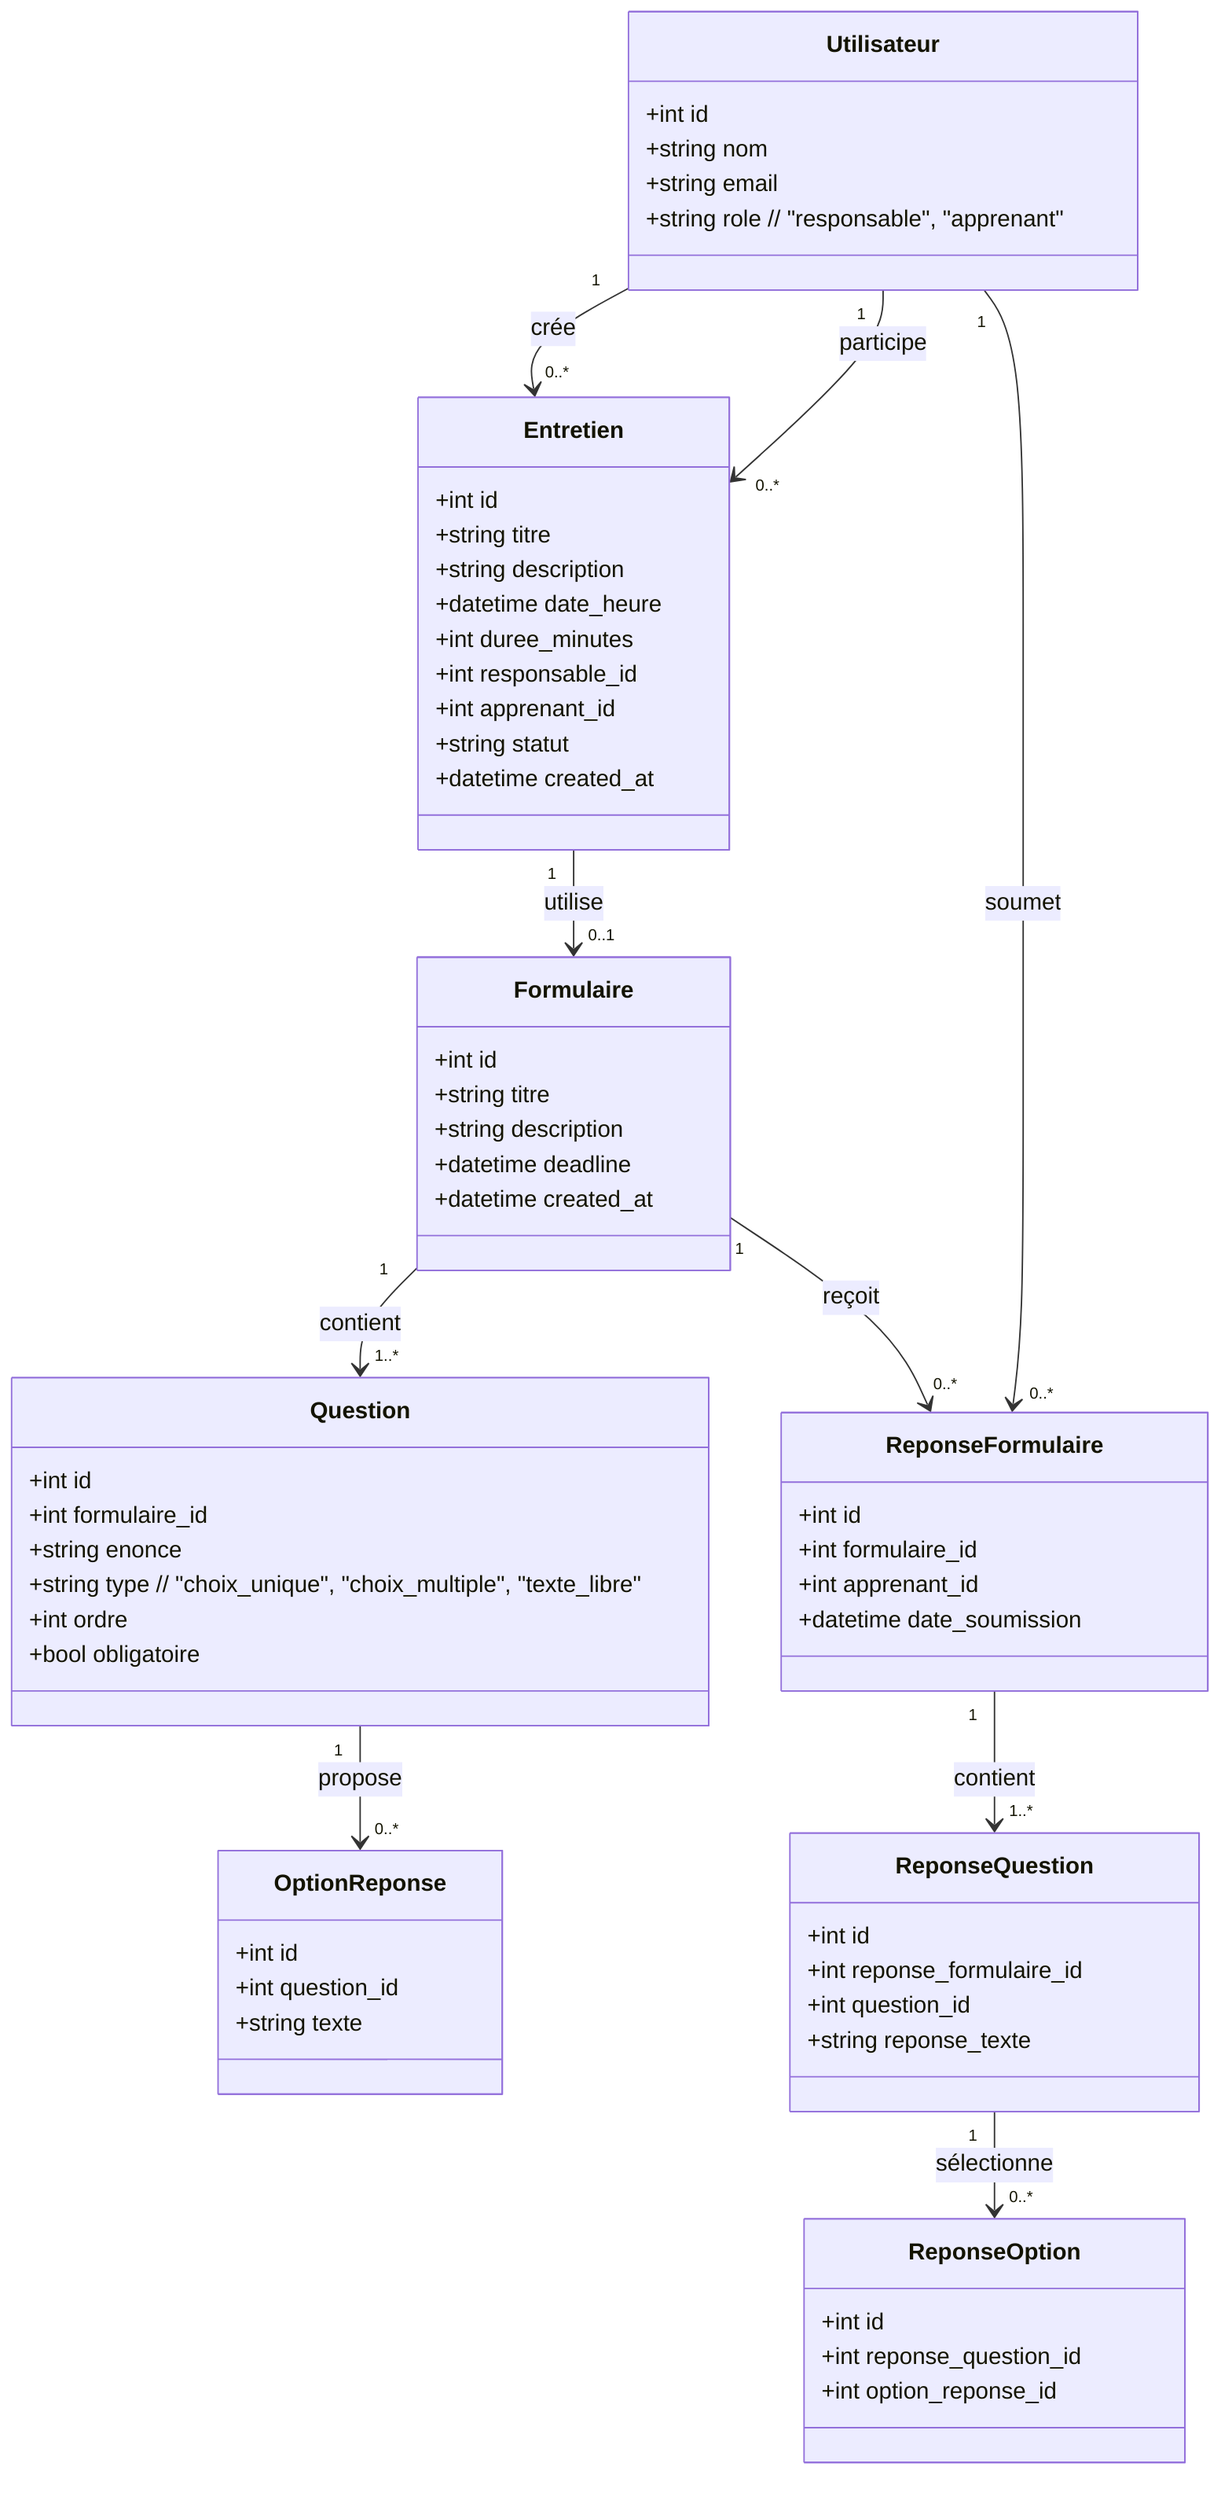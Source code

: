 classDiagram

class Utilisateur {
  +int id
  +string nom
  +string email
  +string role // "responsable", "apprenant"
}

class Entretien {
  +int id
  +string titre
  +string description
  +datetime date_heure
  +int duree_minutes
  +int responsable_id
  +int apprenant_id
  +string statut
  +datetime created_at
}

class Formulaire {
  +int id
  +string titre
  +string description
  +datetime deadline
  +datetime created_at
}

class Question {
  +int id
  +int formulaire_id
  +string enonce
  +string type // "choix_unique", "choix_multiple", "texte_libre"
  +int ordre
  +bool obligatoire
}

class OptionReponse {
  +int id
  +int question_id
  +string texte
}

class ReponseFormulaire {
  +int id
  +int formulaire_id
  +int apprenant_id
  +datetime date_soumission
}

class ReponseQuestion {
  +int id
  +int reponse_formulaire_id
  +int question_id
  +string reponse_texte
}

class ReponseOption {
  +int id
  +int reponse_question_id
  +int option_reponse_id
}

Utilisateur "1" --> "0..*" Entretien : crée
Utilisateur "1" --> "0..*" Entretien : participe
Entretien "1" --> "0..1" Formulaire : utilise
Formulaire "1" --> "1..*" Question : contient
Question "1" --> "0..*" OptionReponse : propose
Utilisateur "1" --> "0..*" ReponseFormulaire : soumet
Formulaire "1" --> "0..*" ReponseFormulaire : reçoit
ReponseFormulaire "1" --> "1..*" ReponseQuestion : contient
ReponseQuestion "1" --> "0..*" ReponseOption : sélectionne